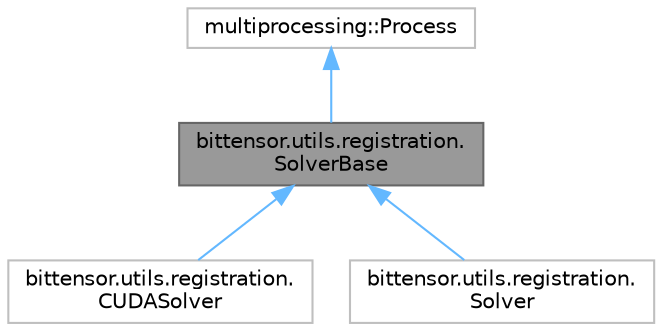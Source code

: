 digraph "bittensor.utils.registration.SolverBase"
{
 // LATEX_PDF_SIZE
  bgcolor="transparent";
  edge [fontname=Helvetica,fontsize=10,labelfontname=Helvetica,labelfontsize=10];
  node [fontname=Helvetica,fontsize=10,shape=box,height=0.2,width=0.4];
  Node1 [label="bittensor.utils.registration.\lSolverBase",height=0.2,width=0.4,color="gray40", fillcolor="grey60", style="filled", fontcolor="black",tooltip=" "];
  Node2 -> Node1 [dir="back",color="steelblue1",style="solid"];
  Node2 [label="multiprocessing::Process",height=0.2,width=0.4,color="grey75", fillcolor="white", style="filled",tooltip=" "];
  Node1 -> Node3 [dir="back",color="steelblue1",style="solid"];
  Node3 [label="bittensor.utils.registration.\lCUDASolver",height=0.2,width=0.4,color="grey75", fillcolor="white", style="filled",URL="$classbittensor_1_1utils_1_1registration_1_1_c_u_d_a_solver.html",tooltip=" "];
  Node1 -> Node4 [dir="back",color="steelblue1",style="solid"];
  Node4 [label="bittensor.utils.registration.\lSolver",height=0.2,width=0.4,color="grey75", fillcolor="white", style="filled",URL="$classbittensor_1_1utils_1_1registration_1_1_solver.html",tooltip=" "];
}
